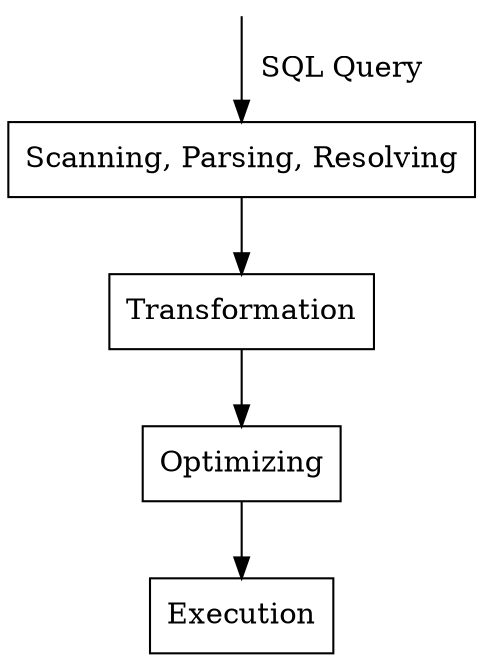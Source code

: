 digraph QueryProcessingPipeline {

    node [shape=box];

    // Nodes definition
    SQLQuery [shape=point, style=invis];
    Parser [label="Scanning, Parsing, Resolving"];
    Transformation [label="Transformation"];
    Optimizer [label="Optimizing"];
    ExecEngine [label="Execution"];

    // Edges
    SQLQuery -> Parser [label="  SQL Query"];
    Parser -> Transformation;
    Transformation -> Optimizer;
    Optimizer -> ExecEngine;
}
